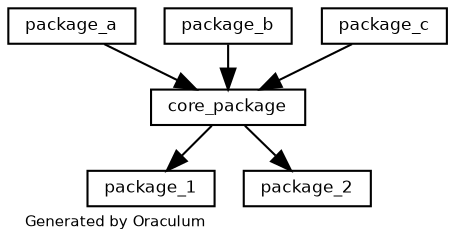 digraph dependencies {

   graph [
      label="Generated by Oraculum"
      labeljust=l
      nodesep=0.2
      ranksep=0.3
      fontname=Helvetica
      fontsize=7
   ];

   node [
      shape=rectangle
      height=0.2 
      fontname=Helvetica
      fontsize=8
   ];

   "package_a" -> "core_package"
   "package_b" -> "core_package"
   "package_c" -> "core_package"

   "core_package" -> "package_1"
   "core_package" -> "package_2"
   
}